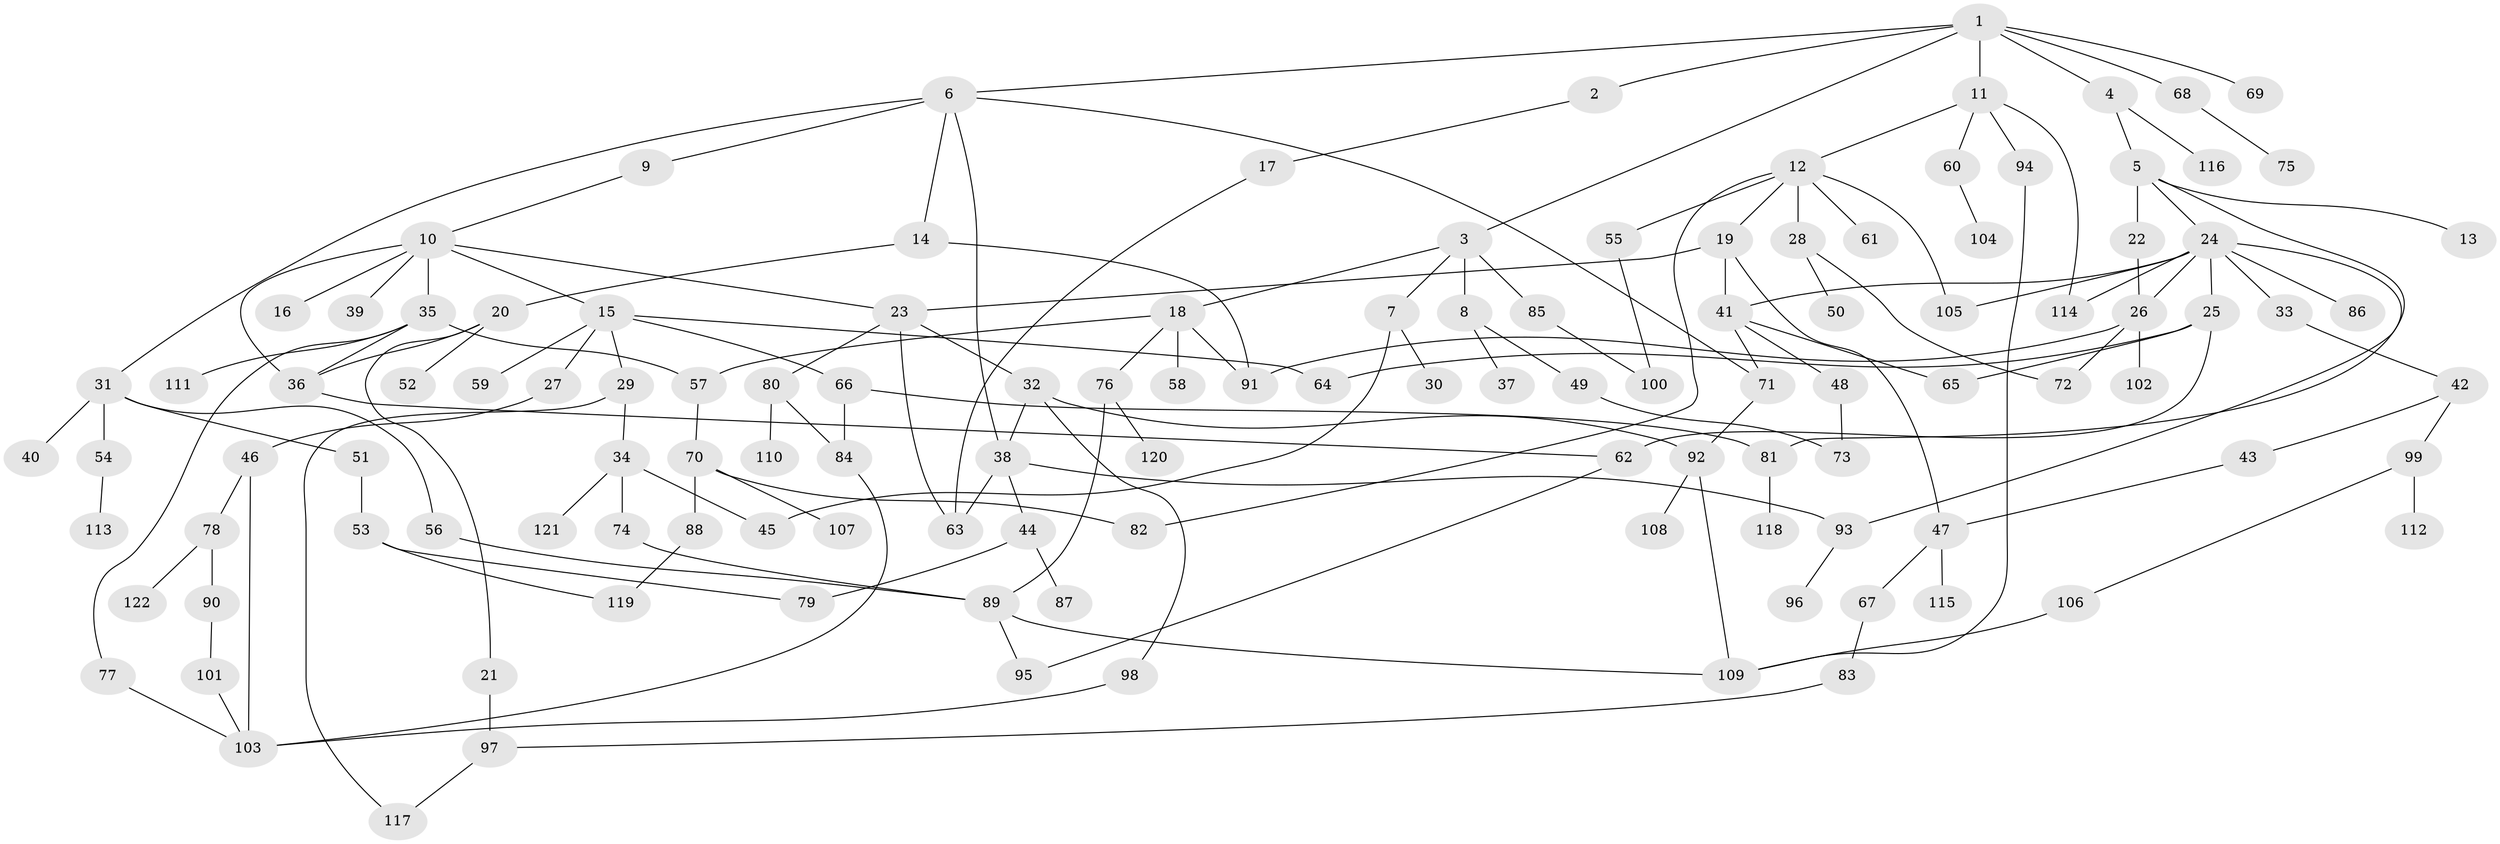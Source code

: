 // coarse degree distribution, {2: 0.2876712328767123, 6: 0.0547945205479452, 1: 0.3150684931506849, 7: 0.0410958904109589, 4: 0.0821917808219178, 8: 0.0136986301369863, 9: 0.0136986301369863, 5: 0.0958904109589041, 3: 0.0821917808219178, 10: 0.0136986301369863}
// Generated by graph-tools (version 1.1) at 2025/46/03/04/25 21:46:14]
// undirected, 122 vertices, 162 edges
graph export_dot {
graph [start="1"]
  node [color=gray90,style=filled];
  1;
  2;
  3;
  4;
  5;
  6;
  7;
  8;
  9;
  10;
  11;
  12;
  13;
  14;
  15;
  16;
  17;
  18;
  19;
  20;
  21;
  22;
  23;
  24;
  25;
  26;
  27;
  28;
  29;
  30;
  31;
  32;
  33;
  34;
  35;
  36;
  37;
  38;
  39;
  40;
  41;
  42;
  43;
  44;
  45;
  46;
  47;
  48;
  49;
  50;
  51;
  52;
  53;
  54;
  55;
  56;
  57;
  58;
  59;
  60;
  61;
  62;
  63;
  64;
  65;
  66;
  67;
  68;
  69;
  70;
  71;
  72;
  73;
  74;
  75;
  76;
  77;
  78;
  79;
  80;
  81;
  82;
  83;
  84;
  85;
  86;
  87;
  88;
  89;
  90;
  91;
  92;
  93;
  94;
  95;
  96;
  97;
  98;
  99;
  100;
  101;
  102;
  103;
  104;
  105;
  106;
  107;
  108;
  109;
  110;
  111;
  112;
  113;
  114;
  115;
  116;
  117;
  118;
  119;
  120;
  121;
  122;
  1 -- 2;
  1 -- 3;
  1 -- 4;
  1 -- 6;
  1 -- 11;
  1 -- 68;
  1 -- 69;
  2 -- 17;
  3 -- 7;
  3 -- 8;
  3 -- 18;
  3 -- 85;
  4 -- 5;
  4 -- 116;
  5 -- 13;
  5 -- 22;
  5 -- 24;
  5 -- 81;
  6 -- 9;
  6 -- 14;
  6 -- 31;
  6 -- 71;
  6 -- 38;
  7 -- 30;
  7 -- 45;
  8 -- 37;
  8 -- 49;
  9 -- 10;
  10 -- 15;
  10 -- 16;
  10 -- 35;
  10 -- 39;
  10 -- 23;
  10 -- 36;
  11 -- 12;
  11 -- 60;
  11 -- 94;
  11 -- 114;
  12 -- 19;
  12 -- 28;
  12 -- 55;
  12 -- 61;
  12 -- 82;
  12 -- 105;
  14 -- 20;
  14 -- 91;
  15 -- 27;
  15 -- 29;
  15 -- 59;
  15 -- 64;
  15 -- 66;
  17 -- 63;
  18 -- 58;
  18 -- 76;
  18 -- 91;
  18 -- 57;
  19 -- 23;
  19 -- 41;
  19 -- 47;
  20 -- 21;
  20 -- 36;
  20 -- 52;
  21 -- 97;
  22 -- 26;
  23 -- 32;
  23 -- 63;
  23 -- 80;
  24 -- 25;
  24 -- 33;
  24 -- 86;
  24 -- 105;
  24 -- 114;
  24 -- 26;
  24 -- 41;
  24 -- 93;
  25 -- 65;
  25 -- 62;
  25 -- 64;
  26 -- 72;
  26 -- 91;
  26 -- 102;
  27 -- 46;
  28 -- 50;
  28 -- 72;
  29 -- 34;
  29 -- 117;
  31 -- 40;
  31 -- 51;
  31 -- 54;
  31 -- 56;
  32 -- 38;
  32 -- 98;
  32 -- 92;
  33 -- 42;
  34 -- 45;
  34 -- 74;
  34 -- 121;
  35 -- 57;
  35 -- 77;
  35 -- 111;
  35 -- 36;
  36 -- 62;
  38 -- 44;
  38 -- 93;
  38 -- 63;
  41 -- 48;
  41 -- 65;
  41 -- 71;
  42 -- 43;
  42 -- 99;
  43 -- 47;
  44 -- 79;
  44 -- 87;
  46 -- 78;
  46 -- 103;
  47 -- 67;
  47 -- 115;
  48 -- 73;
  49 -- 73;
  51 -- 53;
  53 -- 79;
  53 -- 119;
  54 -- 113;
  55 -- 100;
  56 -- 89;
  57 -- 70;
  60 -- 104;
  62 -- 95;
  66 -- 81;
  66 -- 84;
  67 -- 83;
  68 -- 75;
  70 -- 88;
  70 -- 107;
  70 -- 82;
  71 -- 92;
  74 -- 89;
  76 -- 120;
  76 -- 89;
  77 -- 103;
  78 -- 90;
  78 -- 122;
  80 -- 84;
  80 -- 110;
  81 -- 118;
  83 -- 97;
  84 -- 103;
  85 -- 100;
  88 -- 119;
  89 -- 109;
  89 -- 95;
  90 -- 101;
  92 -- 108;
  92 -- 109;
  93 -- 96;
  94 -- 109;
  97 -- 117;
  98 -- 103;
  99 -- 106;
  99 -- 112;
  101 -- 103;
  106 -- 109;
}
